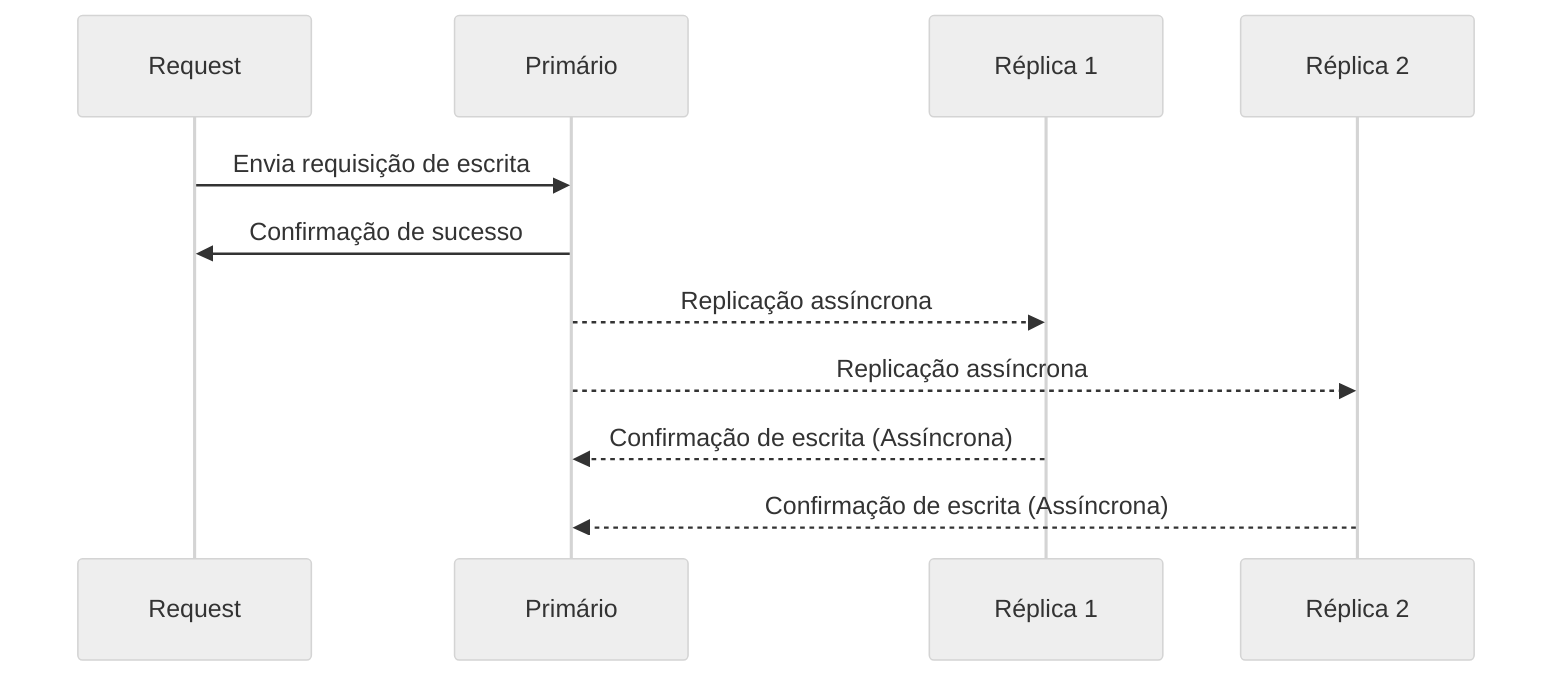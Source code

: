%%{init: {'theme':'neutral'}}%%
sequenceDiagram
    participant Request
    participant Primário
    participant Réplica 1
    participant Réplica 2

    Request->>Primário: Envia requisição de escrita
    Primário->>Request: Confirmação de sucesso
    Primário-->>Réplica 1: Replicação assíncrona
    Primário-->>Réplica 2: Replicação assíncrona
    Réplica 1-->>Primário: Confirmação de escrita (Assíncrona)
    Réplica 2-->>Primário: Confirmação de escrita (Assíncrona)